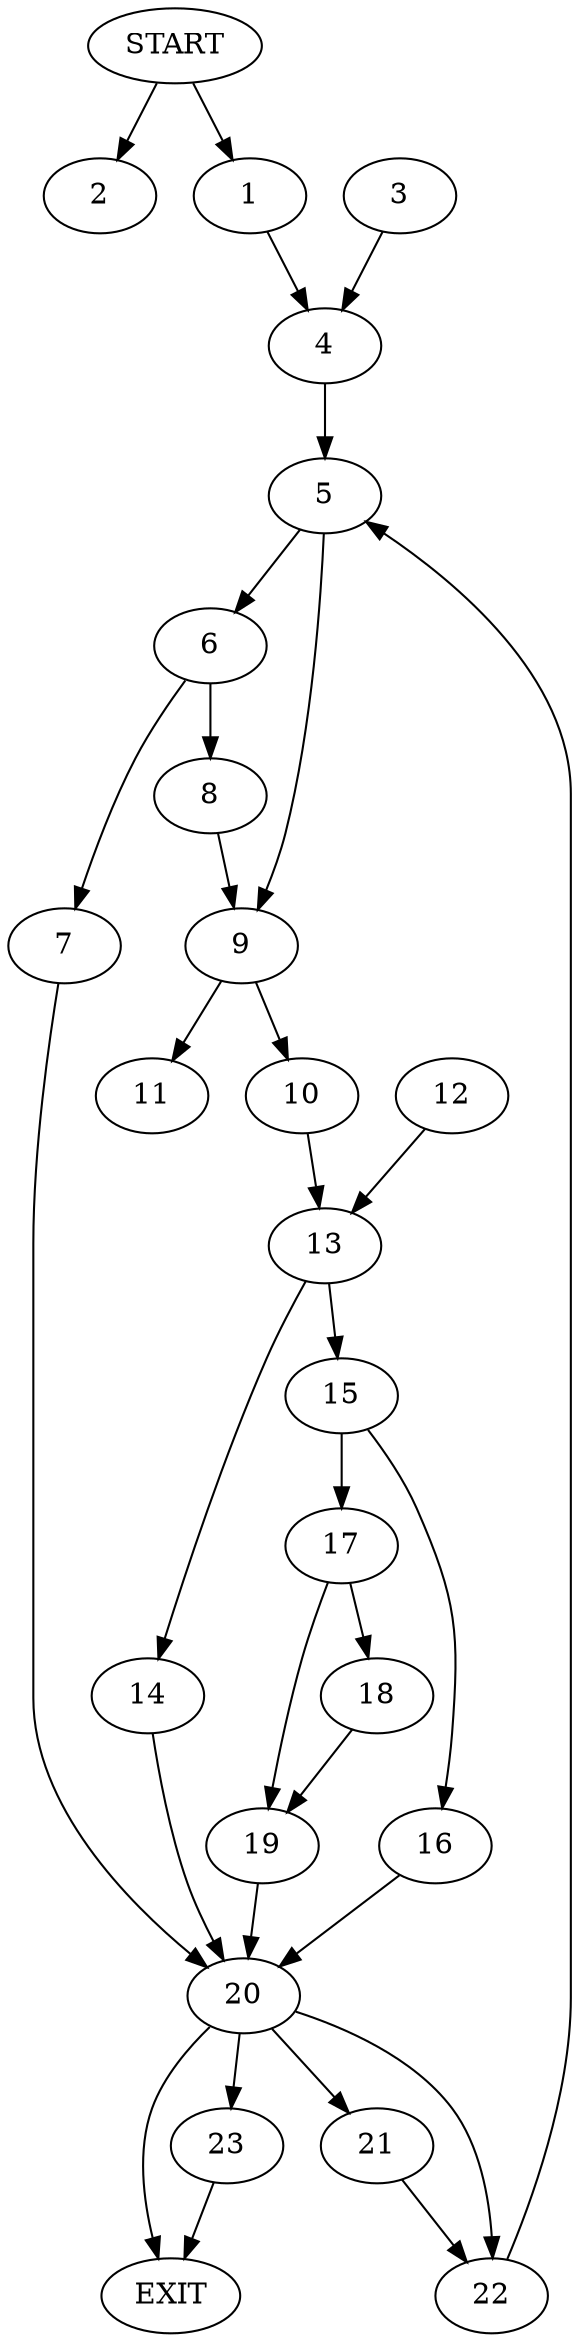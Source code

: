 digraph { 
0 [label="START"];
1;
2;
3;
4;
5;
6;
7;
8;
9;
10;
11;
12;
13;
14;
15;
16;
17;
18;
19;
20;
21;
22;
23;
24[label="EXIT"];
0 -> 1;
0 -> 2;
1 -> 4;
3 -> 4;
4 -> 5;
5 -> 6;
5 -> 9;
6 -> 8;
6 -> 7;
7 -> 20;
8 -> 9;
9 -> 10;
9 -> 11;
10 -> 13;
12 -> 13;
13 -> 14;
13 -> 15;
14 -> 20;
15 -> 16;
15 -> 17;
16 -> 20;
17 -> 18;
17 -> 19;
18 -> 19;
19 -> 20;
20 -> 24;
20 -> 21;
20:s2 -> 23;
20:s3 -> 22;
21 -> 22;
22 -> 5;
23 -> 24;
}